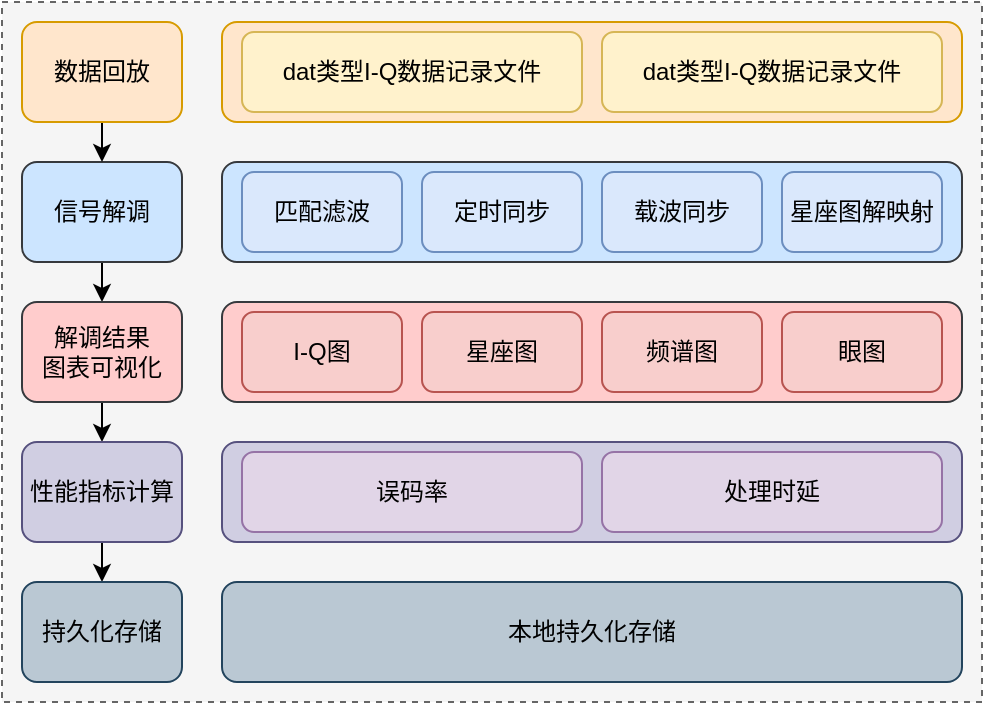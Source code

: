<mxfile version="26.0.14">
  <diagram name="第 1 页" id="CX22Y3kVQaG3thTkfOB_">
    <mxGraphModel dx="708" dy="448" grid="1" gridSize="10" guides="1" tooltips="1" connect="1" arrows="1" fold="1" page="1" pageScale="1" pageWidth="827" pageHeight="1169" math="0" shadow="0">
      <root>
        <mxCell id="0" />
        <mxCell id="1" parent="0" />
        <mxCell id="FbeJT2T7nRrVkqOt1vhI-31" value="" style="rounded=0;whiteSpace=wrap;html=1;fillColor=#f5f5f5;fontColor=#333333;strokeColor=#666666;dashed=1;" vertex="1" parent="1">
          <mxGeometry x="170" y="310" width="490" height="350" as="geometry" />
        </mxCell>
        <mxCell id="FbeJT2T7nRrVkqOt1vhI-26" value="" style="rounded=1;whiteSpace=wrap;html=1;fillColor=#d0cee2;strokeColor=#56517e;" vertex="1" parent="1">
          <mxGeometry x="280" y="530" width="370" height="50" as="geometry" />
        </mxCell>
        <mxCell id="FbeJT2T7nRrVkqOt1vhI-25" value="" style="rounded=1;whiteSpace=wrap;html=1;fillColor=#ffcccc;strokeColor=#36393d;" vertex="1" parent="1">
          <mxGeometry x="280" y="460" width="370" height="50" as="geometry" />
        </mxCell>
        <mxCell id="FbeJT2T7nRrVkqOt1vhI-24" value="" style="rounded=1;whiteSpace=wrap;html=1;fillColor=#cce5ff;strokeColor=#36393d;" vertex="1" parent="1">
          <mxGeometry x="280" y="390" width="370" height="50" as="geometry" />
        </mxCell>
        <mxCell id="FbeJT2T7nRrVkqOt1vhI-21" value="" style="rounded=1;whiteSpace=wrap;html=1;fillColor=#ffe6cc;strokeColor=#d79b00;" vertex="1" parent="1">
          <mxGeometry x="280" y="320" width="370" height="50" as="geometry" />
        </mxCell>
        <mxCell id="FbeJT2T7nRrVkqOt1vhI-2" value="匹配滤波" style="rounded=1;whiteSpace=wrap;html=1;fillColor=#dae8fc;strokeColor=#6c8ebf;" vertex="1" parent="1">
          <mxGeometry x="290" y="395" width="80" height="40" as="geometry" />
        </mxCell>
        <mxCell id="FbeJT2T7nRrVkqOt1vhI-4" value="定时同步" style="rounded=1;whiteSpace=wrap;html=1;fillColor=#dae8fc;strokeColor=#6c8ebf;" vertex="1" parent="1">
          <mxGeometry x="380" y="395" width="80" height="40" as="geometry" />
        </mxCell>
        <mxCell id="FbeJT2T7nRrVkqOt1vhI-5" value="载波同步" style="rounded=1;whiteSpace=wrap;html=1;fillColor=#dae8fc;strokeColor=#6c8ebf;" vertex="1" parent="1">
          <mxGeometry x="470" y="395" width="80" height="40" as="geometry" />
        </mxCell>
        <mxCell id="FbeJT2T7nRrVkqOt1vhI-6" value="星座图解映射" style="rounded=1;whiteSpace=wrap;html=1;fillColor=#dae8fc;strokeColor=#6c8ebf;" vertex="1" parent="1">
          <mxGeometry x="560" y="395" width="80" height="40" as="geometry" />
        </mxCell>
        <mxCell id="FbeJT2T7nRrVkqOt1vhI-7" value="dat类型I-Q数据记录文件" style="rounded=1;whiteSpace=wrap;html=1;fillColor=#fff2cc;strokeColor=#d6b656;" vertex="1" parent="1">
          <mxGeometry x="290" y="325" width="170" height="40" as="geometry" />
        </mxCell>
        <mxCell id="FbeJT2T7nRrVkqOt1vhI-8" value="I-Q图" style="rounded=1;whiteSpace=wrap;html=1;fillColor=#f8cecc;strokeColor=#b85450;" vertex="1" parent="1">
          <mxGeometry x="290" y="465" width="80" height="40" as="geometry" />
        </mxCell>
        <mxCell id="FbeJT2T7nRrVkqOt1vhI-9" value="星座图" style="rounded=1;whiteSpace=wrap;html=1;fillColor=#f8cecc;strokeColor=#b85450;" vertex="1" parent="1">
          <mxGeometry x="380" y="465" width="80" height="40" as="geometry" />
        </mxCell>
        <mxCell id="FbeJT2T7nRrVkqOt1vhI-10" value="频谱图" style="rounded=1;whiteSpace=wrap;html=1;fillColor=#f8cecc;strokeColor=#b85450;" vertex="1" parent="1">
          <mxGeometry x="470" y="465" width="80" height="40" as="geometry" />
        </mxCell>
        <mxCell id="FbeJT2T7nRrVkqOt1vhI-11" value="眼图" style="rounded=1;whiteSpace=wrap;html=1;fillColor=#f8cecc;strokeColor=#b85450;" vertex="1" parent="1">
          <mxGeometry x="560" y="465" width="80" height="40" as="geometry" />
        </mxCell>
        <mxCell id="FbeJT2T7nRrVkqOt1vhI-36" style="edgeStyle=orthogonalEdgeStyle;rounded=0;orthogonalLoop=1;jettySize=auto;html=1;exitX=0.5;exitY=1;exitDx=0;exitDy=0;entryX=0.5;entryY=0;entryDx=0;entryDy=0;" edge="1" parent="1" source="FbeJT2T7nRrVkqOt1vhI-15" target="FbeJT2T7nRrVkqOt1vhI-16">
          <mxGeometry relative="1" as="geometry" />
        </mxCell>
        <mxCell id="FbeJT2T7nRrVkqOt1vhI-15" value="信号解调" style="rounded=1;whiteSpace=wrap;html=1;fillColor=#cce5ff;strokeColor=#36393d;" vertex="1" parent="1">
          <mxGeometry x="180" y="390" width="80" height="50" as="geometry" />
        </mxCell>
        <mxCell id="FbeJT2T7nRrVkqOt1vhI-37" style="edgeStyle=orthogonalEdgeStyle;rounded=0;orthogonalLoop=1;jettySize=auto;html=1;exitX=0.5;exitY=1;exitDx=0;exitDy=0;entryX=0.5;entryY=0;entryDx=0;entryDy=0;" edge="1" parent="1" source="FbeJT2T7nRrVkqOt1vhI-16" target="FbeJT2T7nRrVkqOt1vhI-17">
          <mxGeometry relative="1" as="geometry" />
        </mxCell>
        <mxCell id="FbeJT2T7nRrVkqOt1vhI-16" value="解调结果&lt;div&gt;图表可视化&lt;/div&gt;" style="rounded=1;whiteSpace=wrap;html=1;fillColor=#ffcccc;strokeColor=#36393d;" vertex="1" parent="1">
          <mxGeometry x="180" y="460" width="80" height="50" as="geometry" />
        </mxCell>
        <mxCell id="FbeJT2T7nRrVkqOt1vhI-38" style="edgeStyle=orthogonalEdgeStyle;rounded=0;orthogonalLoop=1;jettySize=auto;html=1;exitX=0.5;exitY=1;exitDx=0;exitDy=0;entryX=0.5;entryY=0;entryDx=0;entryDy=0;" edge="1" parent="1" source="FbeJT2T7nRrVkqOt1vhI-17" target="FbeJT2T7nRrVkqOt1vhI-30">
          <mxGeometry relative="1" as="geometry" />
        </mxCell>
        <mxCell id="FbeJT2T7nRrVkqOt1vhI-17" value="性能指标计算" style="rounded=1;whiteSpace=wrap;html=1;fillColor=#d0cee2;strokeColor=#56517e;" vertex="1" parent="1">
          <mxGeometry x="180" y="530" width="80" height="50" as="geometry" />
        </mxCell>
        <mxCell id="FbeJT2T7nRrVkqOt1vhI-35" style="edgeStyle=orthogonalEdgeStyle;rounded=0;orthogonalLoop=1;jettySize=auto;html=1;exitX=0.5;exitY=1;exitDx=0;exitDy=0;entryX=0.5;entryY=0;entryDx=0;entryDy=0;" edge="1" parent="1" source="FbeJT2T7nRrVkqOt1vhI-20" target="FbeJT2T7nRrVkqOt1vhI-15">
          <mxGeometry relative="1" as="geometry" />
        </mxCell>
        <mxCell id="FbeJT2T7nRrVkqOt1vhI-20" value="数据回放" style="rounded=1;whiteSpace=wrap;html=1;fillColor=#ffe6cc;strokeColor=#d79b00;" vertex="1" parent="1">
          <mxGeometry x="180" y="320" width="80" height="50" as="geometry" />
        </mxCell>
        <mxCell id="FbeJT2T7nRrVkqOt1vhI-22" value="dat类型I-Q数据记录文件" style="rounded=1;whiteSpace=wrap;html=1;fillColor=#fff2cc;strokeColor=#d6b656;" vertex="1" parent="1">
          <mxGeometry x="470" y="325" width="170" height="40" as="geometry" />
        </mxCell>
        <mxCell id="FbeJT2T7nRrVkqOt1vhI-27" value="误码率" style="rounded=1;whiteSpace=wrap;html=1;fillColor=#e1d5e7;strokeColor=#9673a6;" vertex="1" parent="1">
          <mxGeometry x="290" y="535" width="170" height="40" as="geometry" />
        </mxCell>
        <mxCell id="FbeJT2T7nRrVkqOt1vhI-28" value="处理时延" style="rounded=1;whiteSpace=wrap;html=1;fillColor=#e1d5e7;strokeColor=#9673a6;" vertex="1" parent="1">
          <mxGeometry x="470" y="535" width="170" height="40" as="geometry" />
        </mxCell>
        <mxCell id="FbeJT2T7nRrVkqOt1vhI-29" value="本地持久化存储" style="rounded=1;whiteSpace=wrap;html=1;fillColor=#bac8d3;strokeColor=#23445d;" vertex="1" parent="1">
          <mxGeometry x="280" y="600" width="370" height="50" as="geometry" />
        </mxCell>
        <mxCell id="FbeJT2T7nRrVkqOt1vhI-30" value="持久化存储" style="rounded=1;whiteSpace=wrap;html=1;fillColor=#bac8d3;strokeColor=#23445d;" vertex="1" parent="1">
          <mxGeometry x="180" y="600" width="80" height="50" as="geometry" />
        </mxCell>
      </root>
    </mxGraphModel>
  </diagram>
</mxfile>
